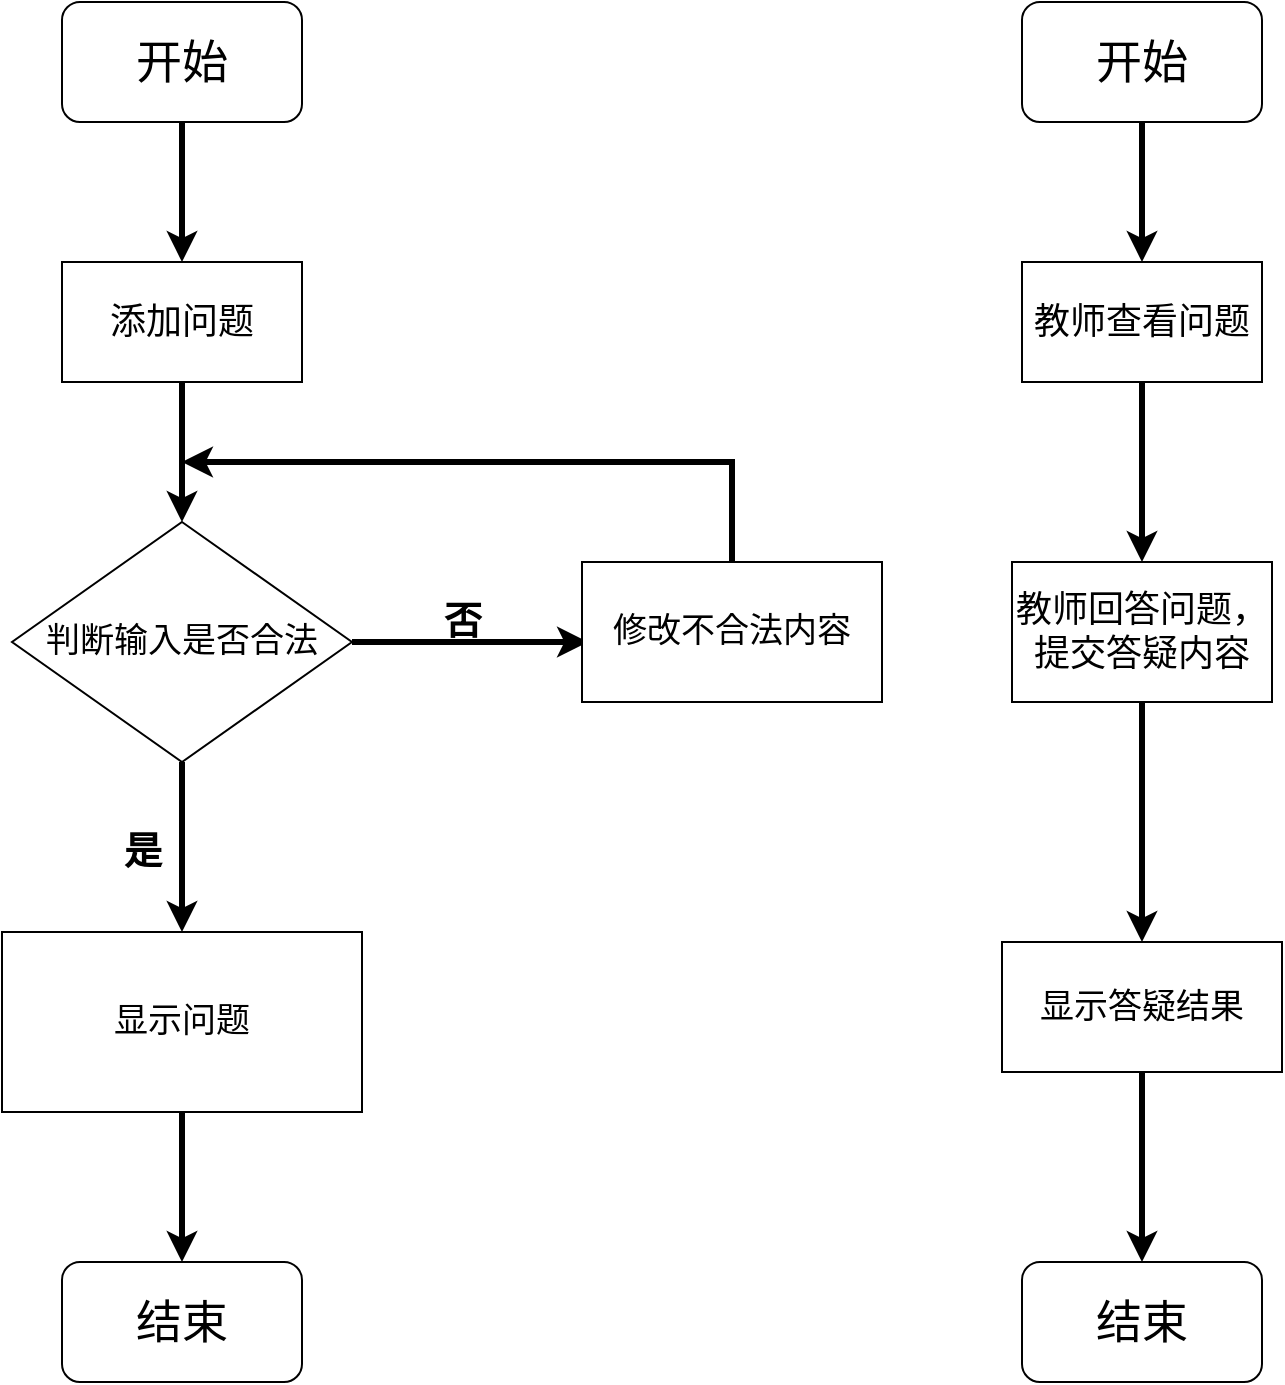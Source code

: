 <mxfile version="21.3.0" type="github">
  <diagram name="第 1 页" id="uabiokEVxUmkz12U9Q7d">
    <mxGraphModel dx="1081" dy="748" grid="1" gridSize="10" guides="1" tooltips="1" connect="1" arrows="1" fold="1" page="1" pageScale="1" pageWidth="827" pageHeight="1169" math="0" shadow="0">
      <root>
        <mxCell id="0" />
        <mxCell id="1" parent="0" />
        <mxCell id="rOR3npmoUU_7xKyU6Dae-1" value="" style="edgeStyle=none;shape=connector;rounded=0;orthogonalLoop=1;jettySize=auto;html=1;labelBackgroundColor=default;strokeWidth=3;fontFamily=Times New Roman;fontSize=12;fontColor=default;endArrow=classic;" parent="1" source="rOR3npmoUU_7xKyU6Dae-3" target="rOR3npmoUU_7xKyU6Dae-9" edge="1">
          <mxGeometry relative="1" as="geometry" />
        </mxCell>
        <mxCell id="rOR3npmoUU_7xKyU6Dae-2" style="edgeStyle=orthogonalEdgeStyle;shape=connector;rounded=0;orthogonalLoop=1;jettySize=auto;html=1;exitX=1;exitY=0.5;exitDx=0;exitDy=0;labelBackgroundColor=default;strokeWidth=3;fontFamily=Times New Roman;fontSize=12;fontColor=default;endArrow=classic;endFill=1;" parent="1" source="rOR3npmoUU_7xKyU6Dae-3" edge="1">
          <mxGeometry relative="1" as="geometry">
            <mxPoint x="443" y="420" as="targetPoint" />
          </mxGeometry>
        </mxCell>
        <mxCell id="rOR3npmoUU_7xKyU6Dae-3" value="判断输入是否合法" style="rhombus;whiteSpace=wrap;html=1;fontSize=17;" parent="1" vertex="1">
          <mxGeometry x="155" y="360" width="170" height="120" as="geometry" />
        </mxCell>
        <mxCell id="rOR3npmoUU_7xKyU6Dae-4" style="rounded=0;orthogonalLoop=1;jettySize=auto;html=1;exitX=0.5;exitY=1;exitDx=0;exitDy=0;entryX=0.5;entryY=0;entryDx=0;entryDy=0;fontFamily=Times New Roman;fontSize=12;fontColor=default;strokeWidth=3;" parent="1" source="rOR3npmoUU_7xKyU6Dae-5" target="rOR3npmoUU_7xKyU6Dae-7" edge="1">
          <mxGeometry relative="1" as="geometry" />
        </mxCell>
        <mxCell id="rOR3npmoUU_7xKyU6Dae-5" value="开始" style="rounded=1;whiteSpace=wrap;html=1;fontFamily=Times New Roman;fontSize=23;fontStyle=0" parent="1" vertex="1">
          <mxGeometry x="180" y="100" width="120" height="60" as="geometry" />
        </mxCell>
        <mxCell id="rOR3npmoUU_7xKyU6Dae-6" style="edgeStyle=none;shape=connector;rounded=0;orthogonalLoop=1;jettySize=auto;html=1;exitX=0.5;exitY=1;exitDx=0;exitDy=0;entryX=0.5;entryY=0;entryDx=0;entryDy=0;labelBackgroundColor=default;strokeWidth=3;fontFamily=Times New Roman;fontSize=12;fontColor=default;endArrow=classic;" parent="1" source="rOR3npmoUU_7xKyU6Dae-7" target="rOR3npmoUU_7xKyU6Dae-3" edge="1">
          <mxGeometry relative="1" as="geometry" />
        </mxCell>
        <mxCell id="rOR3npmoUU_7xKyU6Dae-7" value="添加问题" style="rounded=0;whiteSpace=wrap;html=1;fontFamily=Times New Roman;fontSize=18;" parent="1" vertex="1">
          <mxGeometry x="180" y="230" width="120" height="60" as="geometry" />
        </mxCell>
        <mxCell id="rOR3npmoUU_7xKyU6Dae-9" value="显示问题" style="whiteSpace=wrap;html=1;fontSize=17;" parent="1" vertex="1">
          <mxGeometry x="150" y="565" width="180" height="90" as="geometry" />
        </mxCell>
        <mxCell id="rOR3npmoUU_7xKyU6Dae-10" value="是" style="text;html=1;align=center;verticalAlign=middle;resizable=0;points=[];autosize=1;fontSize=19;fontFamily=Times New Roman;fontStyle=1" parent="1" vertex="1">
          <mxGeometry x="200" y="505" width="40" height="40" as="geometry" />
        </mxCell>
        <mxCell id="rOR3npmoUU_7xKyU6Dae-11" value="" style="endArrow=classic;html=1;rounded=0;labelBackgroundColor=default;strokeWidth=3;fontFamily=Times New Roman;fontSize=12;fontColor=default;shape=connector;exitX=0.5;exitY=0;exitDx=0;exitDy=0;edgeStyle=orthogonalEdgeStyle;" parent="1" source="rOR3npmoUU_7xKyU6Dae-16" edge="1">
          <mxGeometry width="50" height="50" relative="1" as="geometry">
            <mxPoint x="440" y="320" as="sourcePoint" />
            <mxPoint x="240" y="330" as="targetPoint" />
            <Array as="points">
              <mxPoint x="515" y="330" />
            </Array>
          </mxGeometry>
        </mxCell>
        <mxCell id="rOR3npmoUU_7xKyU6Dae-12" value="否" style="text;html=1;align=center;verticalAlign=middle;resizable=0;points=[];autosize=1;fontSize=19;fontFamily=Times New Roman;strokeWidth=3;fontStyle=1" parent="1" vertex="1">
          <mxGeometry x="360" y="390" width="40" height="40" as="geometry" />
        </mxCell>
        <mxCell id="rOR3npmoUU_7xKyU6Dae-13" value="" style="edgeStyle=none;shape=connector;rounded=0;orthogonalLoop=1;jettySize=auto;html=1;labelBackgroundColor=default;strokeWidth=3;fontFamily=Times New Roman;fontSize=12;fontColor=default;endArrow=classic;exitX=0.5;exitY=1;exitDx=0;exitDy=0;" parent="1" source="rOR3npmoUU_7xKyU6Dae-9" target="rOR3npmoUU_7xKyU6Dae-15" edge="1">
          <mxGeometry relative="1" as="geometry">
            <mxPoint x="240" y="810" as="sourcePoint" />
          </mxGeometry>
        </mxCell>
        <mxCell id="rOR3npmoUU_7xKyU6Dae-15" value="结束" style="rounded=1;whiteSpace=wrap;html=1;fontSize=23;" parent="1" vertex="1">
          <mxGeometry x="180" y="730" width="120" height="60" as="geometry" />
        </mxCell>
        <mxCell id="rOR3npmoUU_7xKyU6Dae-16" value="修改不合法内容" style="rounded=0;whiteSpace=wrap;html=1;fontSize=17;" parent="1" vertex="1">
          <mxGeometry x="440" y="380" width="150" height="70" as="geometry" />
        </mxCell>
        <mxCell id="RY38ykJtjzN0e4L9rU7P-4" style="rounded=0;orthogonalLoop=1;jettySize=auto;html=1;exitX=0.5;exitY=1;exitDx=0;exitDy=0;entryX=0.5;entryY=0;entryDx=0;entryDy=0;fontFamily=Times New Roman;fontSize=12;fontColor=default;strokeWidth=3;" edge="1" parent="1" source="RY38ykJtjzN0e4L9rU7P-5" target="RY38ykJtjzN0e4L9rU7P-7">
          <mxGeometry relative="1" as="geometry" />
        </mxCell>
        <mxCell id="RY38ykJtjzN0e4L9rU7P-5" value="开始" style="rounded=1;whiteSpace=wrap;html=1;fontFamily=Times New Roman;fontSize=23;fontStyle=0" vertex="1" parent="1">
          <mxGeometry x="660" y="100" width="120" height="60" as="geometry" />
        </mxCell>
        <mxCell id="RY38ykJtjzN0e4L9rU7P-6" style="edgeStyle=none;shape=connector;rounded=0;orthogonalLoop=1;jettySize=auto;html=1;exitX=0.5;exitY=1;exitDx=0;exitDy=0;entryX=0.5;entryY=0;entryDx=0;entryDy=0;labelBackgroundColor=default;strokeWidth=3;fontFamily=Times New Roman;fontSize=12;fontColor=default;endArrow=classic;" edge="1" parent="1" source="RY38ykJtjzN0e4L9rU7P-7" target="RY38ykJtjzN0e4L9rU7P-15">
          <mxGeometry relative="1" as="geometry">
            <mxPoint x="720" y="360" as="targetPoint" />
          </mxGeometry>
        </mxCell>
        <mxCell id="RY38ykJtjzN0e4L9rU7P-7" value="教师查看问题" style="rounded=0;whiteSpace=wrap;html=1;fontFamily=Times New Roman;fontSize=18;" vertex="1" parent="1">
          <mxGeometry x="660" y="230" width="120" height="60" as="geometry" />
        </mxCell>
        <mxCell id="RY38ykJtjzN0e4L9rU7P-8" value="显示答疑结果" style="whiteSpace=wrap;html=1;fontSize=17;" vertex="1" parent="1">
          <mxGeometry x="650" y="570" width="140" height="65" as="geometry" />
        </mxCell>
        <mxCell id="RY38ykJtjzN0e4L9rU7P-12" value="" style="edgeStyle=none;shape=connector;rounded=0;orthogonalLoop=1;jettySize=auto;html=1;labelBackgroundColor=default;strokeWidth=3;fontFamily=Times New Roman;fontSize=12;fontColor=default;endArrow=classic;exitX=0.5;exitY=1;exitDx=0;exitDy=0;" edge="1" parent="1" source="RY38ykJtjzN0e4L9rU7P-8" target="RY38ykJtjzN0e4L9rU7P-13">
          <mxGeometry relative="1" as="geometry">
            <mxPoint x="720" y="810" as="sourcePoint" />
          </mxGeometry>
        </mxCell>
        <mxCell id="RY38ykJtjzN0e4L9rU7P-13" value="结束" style="rounded=1;whiteSpace=wrap;html=1;fontSize=23;" vertex="1" parent="1">
          <mxGeometry x="660" y="730" width="120" height="60" as="geometry" />
        </mxCell>
        <mxCell id="RY38ykJtjzN0e4L9rU7P-17" style="edgeStyle=none;shape=connector;rounded=0;orthogonalLoop=1;jettySize=auto;html=1;exitX=0.5;exitY=1;exitDx=0;exitDy=0;entryX=0.5;entryY=0;entryDx=0;entryDy=0;labelBackgroundColor=default;strokeColor=default;strokeWidth=3;fontFamily=Times New Roman;fontSize=12;fontColor=default;endArrow=classic;" edge="1" parent="1" source="RY38ykJtjzN0e4L9rU7P-15" target="RY38ykJtjzN0e4L9rU7P-8">
          <mxGeometry relative="1" as="geometry" />
        </mxCell>
        <mxCell id="RY38ykJtjzN0e4L9rU7P-15" value="教师回答问题，提交答疑内容" style="rounded=0;whiteSpace=wrap;html=1;fontFamily=Times New Roman;fontSize=18;" vertex="1" parent="1">
          <mxGeometry x="655" y="380" width="130" height="70" as="geometry" />
        </mxCell>
      </root>
    </mxGraphModel>
  </diagram>
</mxfile>
